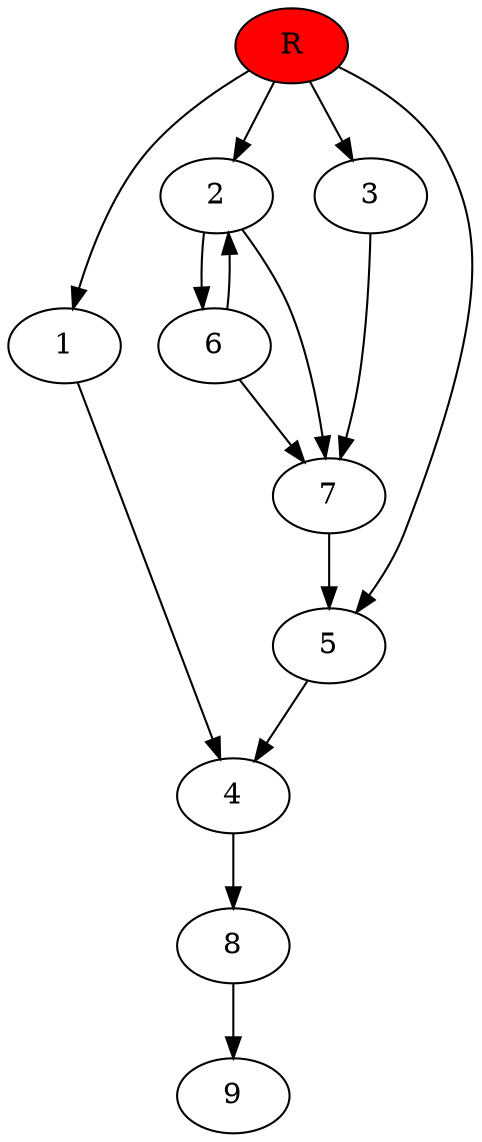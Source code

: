 digraph prb81374 {
	1
	2
	3
	4
	5
	6
	7
	8
	R [fillcolor="#ff0000" style=filled]
	1 -> 4
	2 -> 6
	2 -> 7
	3 -> 7
	4 -> 8
	5 -> 4
	6 -> 2
	6 -> 7
	7 -> 5
	8 -> 9
	R -> 1
	R -> 2
	R -> 3
	R -> 5
}
